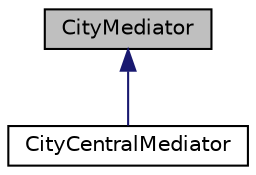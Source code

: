 digraph "CityMediator"
{
 // LATEX_PDF_SIZE
  edge [fontname="Helvetica",fontsize="10",labelfontname="Helvetica",labelfontsize="10"];
  node [fontname="Helvetica",fontsize="10",shape=record];
  Node1 [label="CityMediator",height=0.2,width=0.4,color="black", fillcolor="grey75", style="filled", fontcolor="black",tooltip="Mediator class that facilitates communication between various city components."];
  Node1 -> Node2 [dir="back",color="midnightblue",fontsize="10",style="solid",fontname="Helvetica"];
  Node2 [label="CityCentralMediator",height=0.2,width=0.4,color="black", fillcolor="white", style="filled",URL="$classCityCentralMediator.html",tooltip="Mediator class that facilitates communication between various city components."];
}

